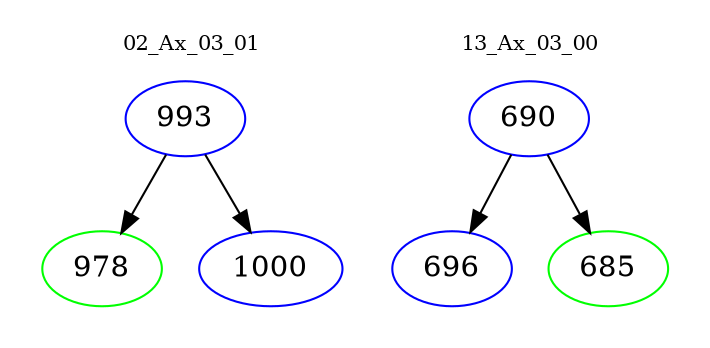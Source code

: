 digraph{
subgraph cluster_0 {
color = white
label = "02_Ax_03_01";
fontsize=10;
T0_993 [label="993", color="blue"]
T0_993 -> T0_978 [color="black"]
T0_978 [label="978", color="green"]
T0_993 -> T0_1000 [color="black"]
T0_1000 [label="1000", color="blue"]
}
subgraph cluster_1 {
color = white
label = "13_Ax_03_00";
fontsize=10;
T1_690 [label="690", color="blue"]
T1_690 -> T1_696 [color="black"]
T1_696 [label="696", color="blue"]
T1_690 -> T1_685 [color="black"]
T1_685 [label="685", color="green"]
}
}
